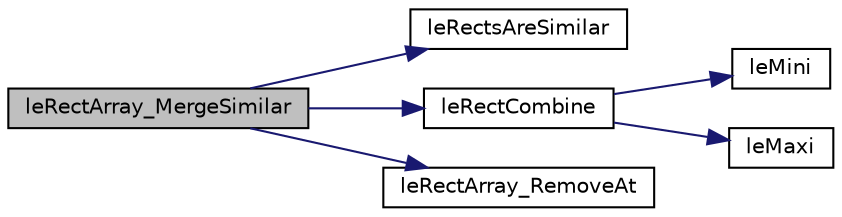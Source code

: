 digraph "leRectArray_MergeSimilar"
{
 // INTERACTIVE_SVG=YES
  edge [fontname="Helvetica",fontsize="10",labelfontname="Helvetica",labelfontsize="10"];
  node [fontname="Helvetica",fontsize="10",shape=record];
  rankdir="LR";
  Node19 [label="leRectArray_MergeSimilar",height=0.2,width=0.4,color="black", fillcolor="grey75", style="filled", fontcolor="black"];
  Node19 -> Node20 [color="midnightblue",fontsize="10",style="solid",fontname="Helvetica"];
  Node20 [label="leRectsAreSimilar",height=0.2,width=0.4,color="black", fillcolor="white", style="filled",URL="$legato__rect_8h.html#ad3c83ccdc46d72245f34e1c151dcfe5c",tooltip="Determine if two rectanges are similar. "];
  Node19 -> Node21 [color="midnightblue",fontsize="10",style="solid",fontname="Helvetica"];
  Node21 [label="leRectCombine",height=0.2,width=0.4,color="black", fillcolor="white", style="filled",URL="$legato__rect_8h.html#a652330a0566748e471c3a69bdec32c4c",tooltip="Combine rectangles. "];
  Node21 -> Node22 [color="midnightblue",fontsize="10",style="solid",fontname="Helvetica"];
  Node22 [label="leMini",height=0.2,width=0.4,color="black", fillcolor="white", style="filled",URL="$legato__math_8h.html#a95b7ddc3938ddbfb90bc1a99268c2c8e",tooltip="Calculate minimum of two integers. "];
  Node21 -> Node23 [color="midnightblue",fontsize="10",style="solid",fontname="Helvetica"];
  Node23 [label="leMaxi",height=0.2,width=0.4,color="black", fillcolor="white", style="filled",URL="$legato__math_8h.html#ad18906fa6b720a0b645b678857ceff36",tooltip="Calculate maximum of two integers. "];
  Node19 -> Node24 [color="midnightblue",fontsize="10",style="solid",fontname="Helvetica"];
  Node24 [label="leRectArray_RemoveAt",height=0.2,width=0.4,color="black", fillcolor="white", style="filled",URL="$legato__rectarray_8h.html#a287bc59cdd942e1a184de2517078f3f2",tooltip="Removes a rectangle from the array at an index. "];
}
